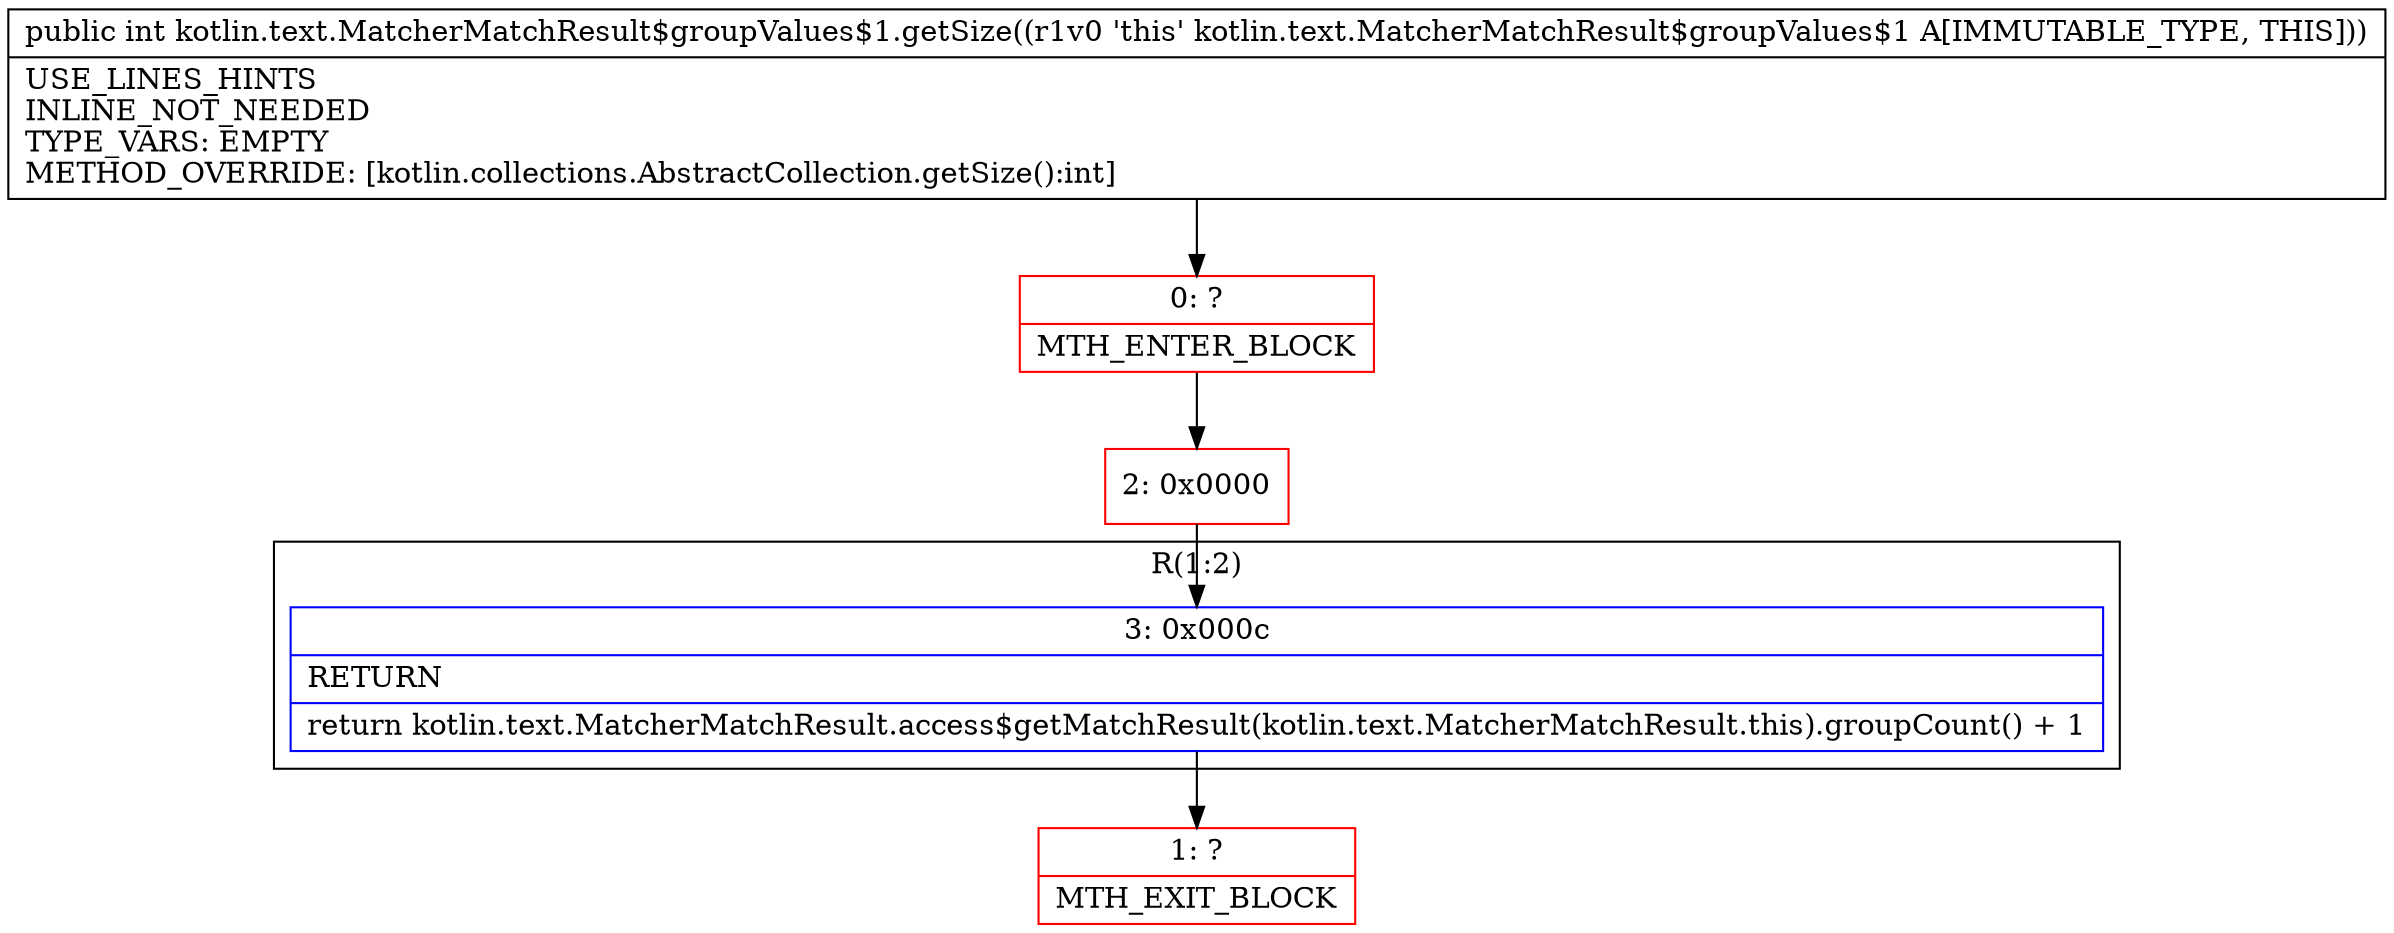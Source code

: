 digraph "CFG forkotlin.text.MatcherMatchResult$groupValues$1.getSize()I" {
subgraph cluster_Region_1430425159 {
label = "R(1:2)";
node [shape=record,color=blue];
Node_3 [shape=record,label="{3\:\ 0x000c|RETURN\l|return kotlin.text.MatcherMatchResult.access$getMatchResult(kotlin.text.MatcherMatchResult.this).groupCount() + 1\l}"];
}
Node_0 [shape=record,color=red,label="{0\:\ ?|MTH_ENTER_BLOCK\l}"];
Node_2 [shape=record,color=red,label="{2\:\ 0x0000}"];
Node_1 [shape=record,color=red,label="{1\:\ ?|MTH_EXIT_BLOCK\l}"];
MethodNode[shape=record,label="{public int kotlin.text.MatcherMatchResult$groupValues$1.getSize((r1v0 'this' kotlin.text.MatcherMatchResult$groupValues$1 A[IMMUTABLE_TYPE, THIS]))  | USE_LINES_HINTS\lINLINE_NOT_NEEDED\lTYPE_VARS: EMPTY\lMETHOD_OVERRIDE: [kotlin.collections.AbstractCollection.getSize():int]\l}"];
MethodNode -> Node_0;Node_3 -> Node_1;
Node_0 -> Node_2;
Node_2 -> Node_3;
}


